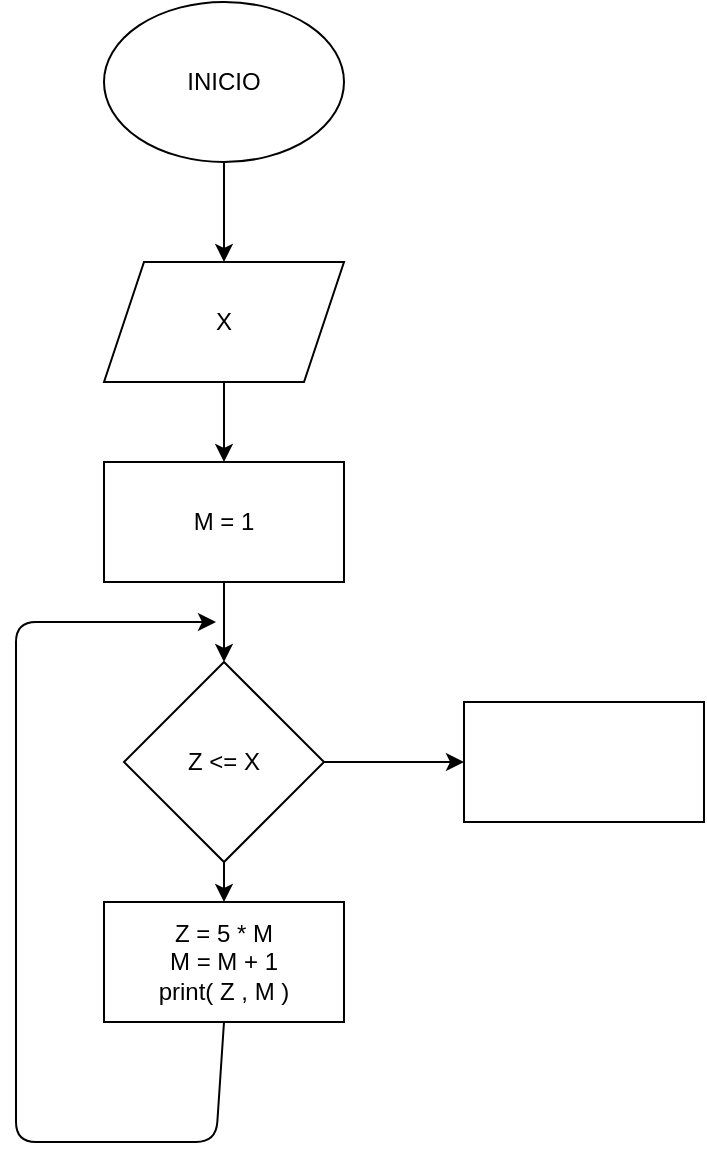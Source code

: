 <mxfile>
    <diagram id="7C63a9z2fnkqteoonseL" name="Página-1">
        <mxGraphModel dx="650" dy="478" grid="1" gridSize="10" guides="1" tooltips="1" connect="1" arrows="1" fold="1" page="1" pageScale="1" pageWidth="827" pageHeight="1169" math="0" shadow="0">
            <root>
                <mxCell id="0"/>
                <mxCell id="1" parent="0"/>
                <mxCell id="4" value="" style="edgeStyle=none;html=1;" edge="1" parent="1" source="2" target="3">
                    <mxGeometry relative="1" as="geometry"/>
                </mxCell>
                <mxCell id="2" value="INICIO" style="ellipse;whiteSpace=wrap;html=1;" vertex="1" parent="1">
                    <mxGeometry x="294" y="20" width="120" height="80" as="geometry"/>
                </mxCell>
                <mxCell id="6" value="" style="edgeStyle=none;html=1;" edge="1" parent="1" source="3" target="5">
                    <mxGeometry relative="1" as="geometry"/>
                </mxCell>
                <mxCell id="3" value="X" style="shape=parallelogram;perimeter=parallelogramPerimeter;whiteSpace=wrap;html=1;fixedSize=1;" vertex="1" parent="1">
                    <mxGeometry x="294" y="150" width="120" height="60" as="geometry"/>
                </mxCell>
                <mxCell id="8" value="" style="edgeStyle=none;html=1;" edge="1" parent="1" source="5" target="7">
                    <mxGeometry relative="1" as="geometry"/>
                </mxCell>
                <mxCell id="5" value="M = 1" style="whiteSpace=wrap;html=1;" vertex="1" parent="1">
                    <mxGeometry x="294" y="250" width="120" height="60" as="geometry"/>
                </mxCell>
                <mxCell id="10" value="" style="edgeStyle=none;html=1;" edge="1" parent="1" source="7" target="9">
                    <mxGeometry relative="1" as="geometry"/>
                </mxCell>
                <mxCell id="13" value="" style="edgeStyle=none;html=1;" edge="1" parent="1" source="7" target="12">
                    <mxGeometry relative="1" as="geometry"/>
                </mxCell>
                <mxCell id="7" value="Z &amp;lt;= X" style="rhombus;whiteSpace=wrap;html=1;" vertex="1" parent="1">
                    <mxGeometry x="304" y="350" width="100" height="100" as="geometry"/>
                </mxCell>
                <mxCell id="9" value="Z = 5 * M&lt;br&gt;M = M + 1&lt;br&gt;print( Z , M )" style="whiteSpace=wrap;html=1;" vertex="1" parent="1">
                    <mxGeometry x="294" y="470" width="120" height="60" as="geometry"/>
                </mxCell>
                <mxCell id="11" value="" style="endArrow=classic;html=1;exitX=0.5;exitY=1;exitDx=0;exitDy=0;" edge="1" parent="1" source="9">
                    <mxGeometry width="50" height="50" relative="1" as="geometry">
                        <mxPoint x="250" y="510" as="sourcePoint"/>
                        <mxPoint x="350" y="330" as="targetPoint"/>
                        <Array as="points">
                            <mxPoint x="350" y="590"/>
                            <mxPoint x="250" y="590"/>
                            <mxPoint x="250" y="330"/>
                        </Array>
                    </mxGeometry>
                </mxCell>
                <mxCell id="12" value="" style="whiteSpace=wrap;html=1;" vertex="1" parent="1">
                    <mxGeometry x="474" y="370" width="120" height="60" as="geometry"/>
                </mxCell>
            </root>
        </mxGraphModel>
    </diagram>
</mxfile>